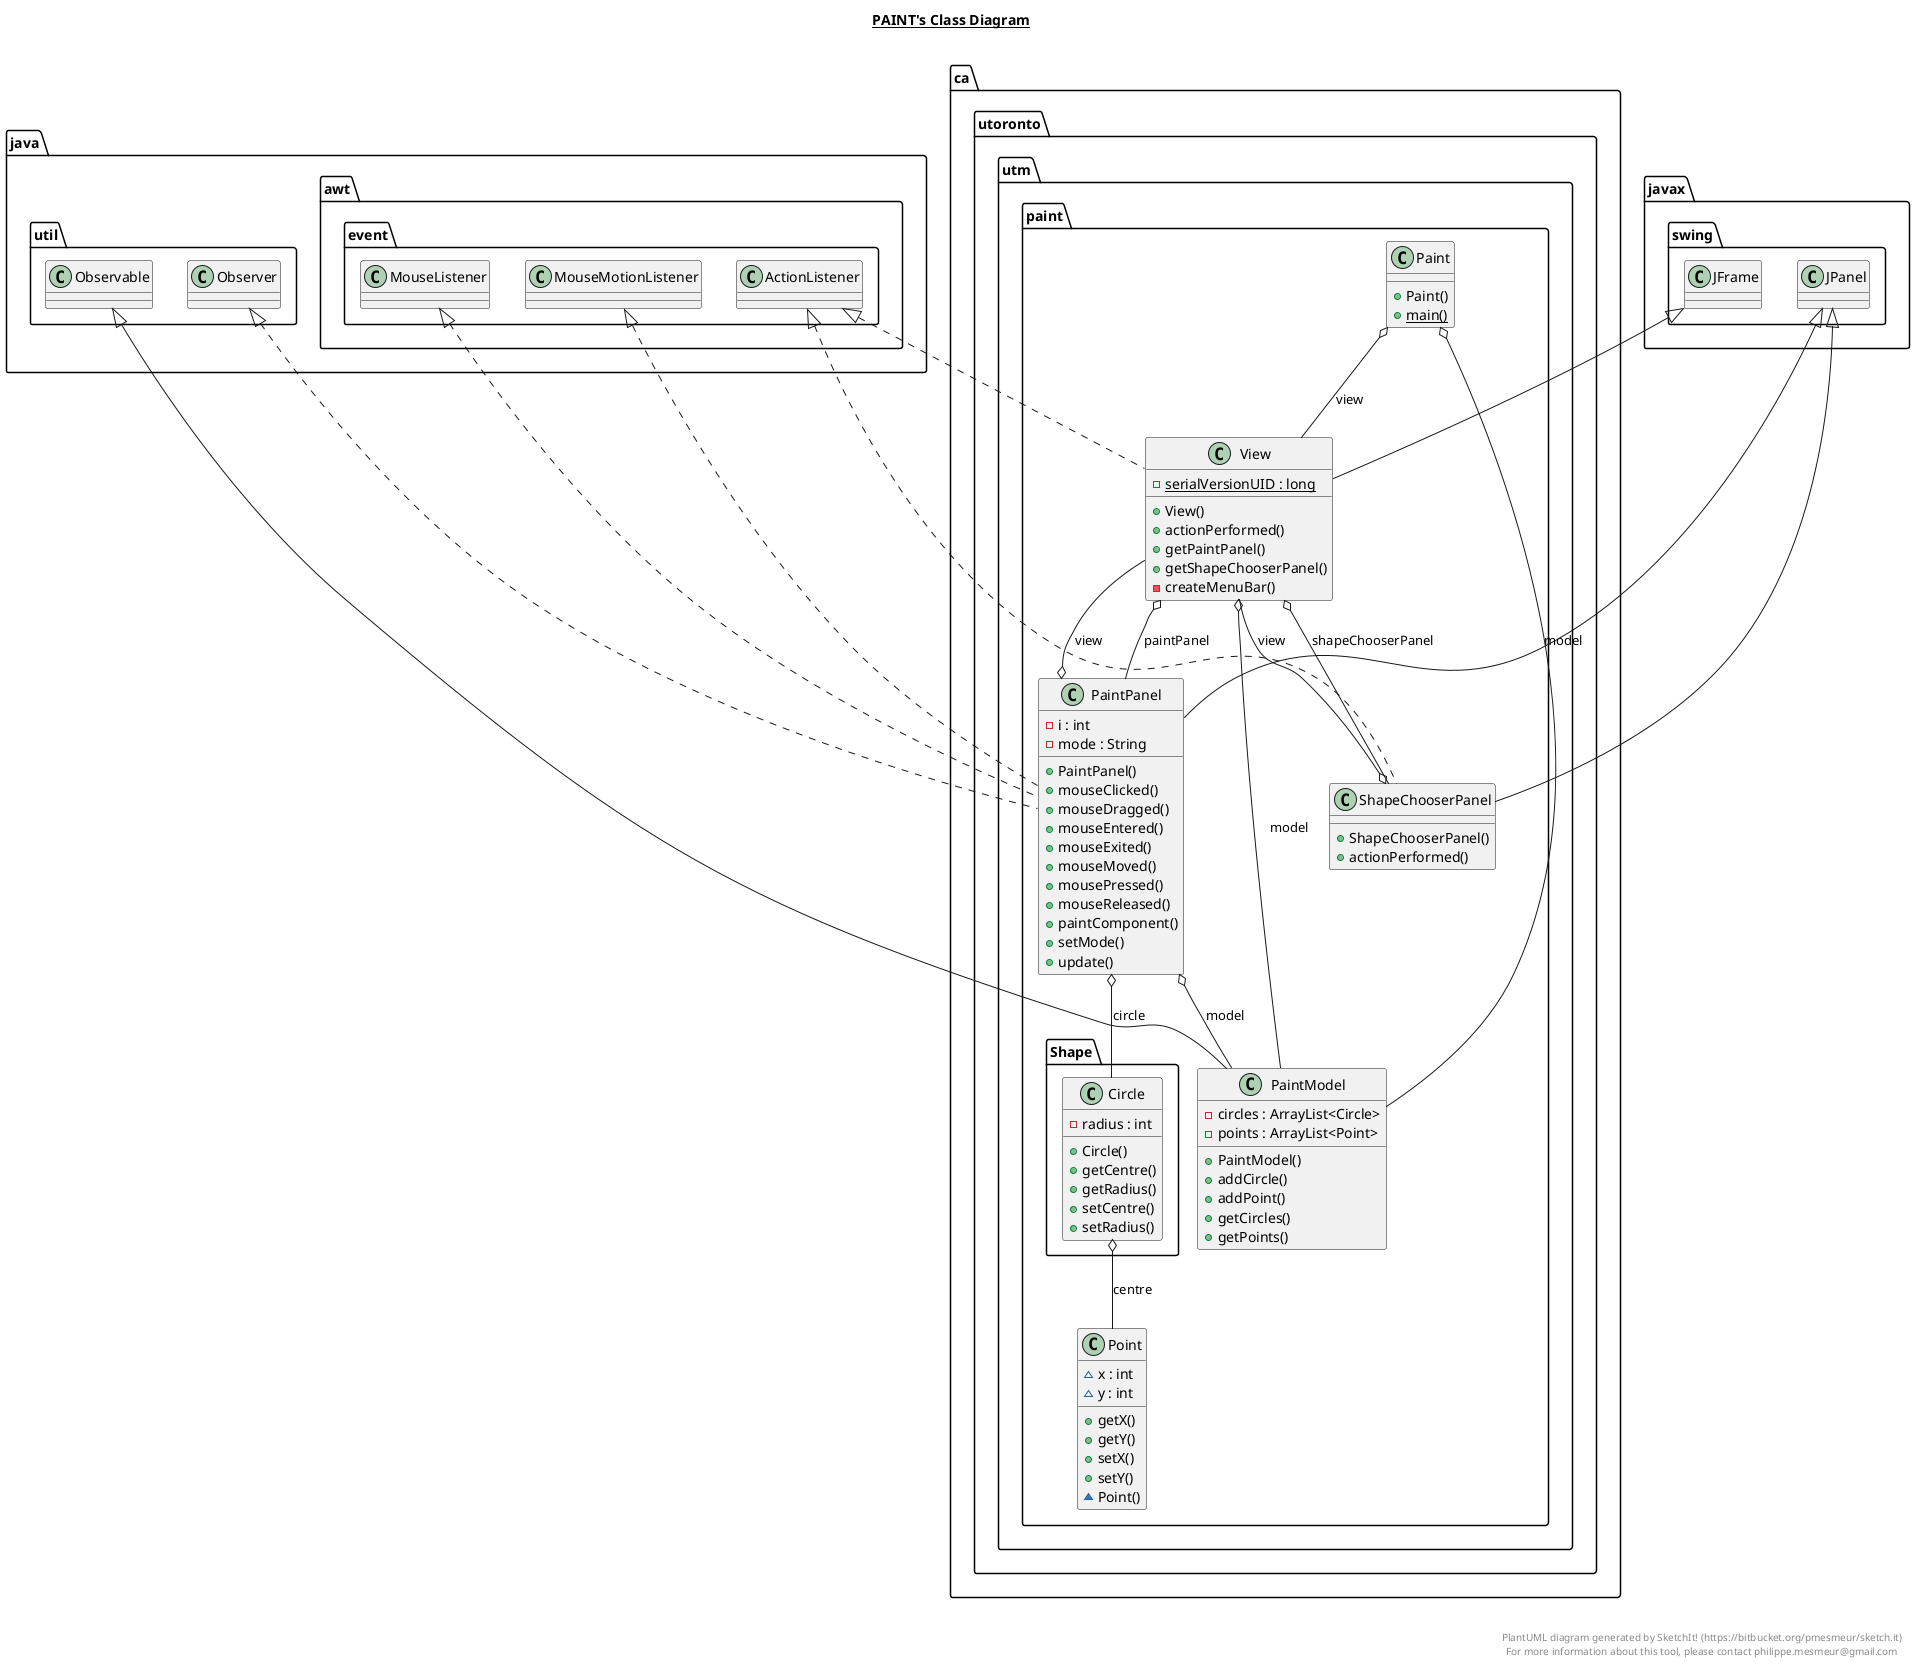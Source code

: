 @startuml

title __PAINT's Class Diagram__\n

  namespace ca.utoronto.utm.paint {
    class ca.utoronto.utm.paint.Shape.Circle {
        - radius : int
        + Circle()
        + getCentre()
        + getRadius()
        + setCentre()
        + setRadius()
    }
  }
  

  namespace ca.utoronto.utm.paint {
    class ca.utoronto.utm.paint.Paint {
        + Paint()
        {static} + main()
    }
  }
  

  namespace ca.utoronto.utm.paint {
    class ca.utoronto.utm.paint.PaintModel {
        - circles : ArrayList<Circle>
        - points : ArrayList<Point>
        + PaintModel()
        + addCircle()
        + addPoint()
        + getCircles()
        + getPoints()
    }
  }
  

  namespace ca.utoronto.utm.paint {
    class ca.utoronto.utm.paint.PaintPanel {
        - i : int
        - mode : String
        + PaintPanel()
        + mouseClicked()
        + mouseDragged()
        + mouseEntered()
        + mouseExited()
        + mouseMoved()
        + mousePressed()
        + mouseReleased()
        + paintComponent()
        + setMode()
        + update()
    }
  }
  

  namespace ca.utoronto.utm.paint {
    class ca.utoronto.utm.paint.Point {
        ~ x : int
        ~ y : int
        + getX()
        + getY()
        + setX()
        + setY()
        ~ Point()
    }
  }
  

  namespace ca.utoronto.utm.paint {
    class ca.utoronto.utm.paint.ShapeChooserPanel {
        + ShapeChooserPanel()
        + actionPerformed()
    }
  }
  

  namespace ca.utoronto.utm.paint {
    class ca.utoronto.utm.paint.View {
        {static} - serialVersionUID : long
        + View()
        + actionPerformed()
        + getPaintPanel()
        + getShapeChooserPanel()
        - createMenuBar()
    }
  }
  

  ca.utoronto.utm.paint.Shape.Circle o-- ca.utoronto.utm.paint.Point : centre
  ca.utoronto.utm.paint.Paint o-- ca.utoronto.utm.paint.PaintModel : model
  ca.utoronto.utm.paint.Paint o-- ca.utoronto.utm.paint.View : view
  ca.utoronto.utm.paint.PaintModel -up-|> java.util.Observable
  ca.utoronto.utm.paint.PaintPanel .up.|> java.awt.event.MouseListener
  ca.utoronto.utm.paint.PaintPanel .up.|> java.awt.event.MouseMotionListener
  ca.utoronto.utm.paint.PaintPanel .up.|> java.util.Observer
  ca.utoronto.utm.paint.PaintPanel -up-|> javax.swing.JPanel
  ca.utoronto.utm.paint.PaintPanel o-- ca.utoronto.utm.paint.Shape.Circle : circle
  ca.utoronto.utm.paint.PaintPanel o-- ca.utoronto.utm.paint.PaintModel : model
  ca.utoronto.utm.paint.PaintPanel o-- ca.utoronto.utm.paint.View : view
  ca.utoronto.utm.paint.ShapeChooserPanel .up.|> java.awt.event.ActionListener
  ca.utoronto.utm.paint.ShapeChooserPanel -up-|> javax.swing.JPanel
  ca.utoronto.utm.paint.ShapeChooserPanel o-- ca.utoronto.utm.paint.View : view
  ca.utoronto.utm.paint.View .up.|> java.awt.event.ActionListener
  ca.utoronto.utm.paint.View -up-|> javax.swing.JFrame
  ca.utoronto.utm.paint.View o-- ca.utoronto.utm.paint.PaintModel : model
  ca.utoronto.utm.paint.View o-- ca.utoronto.utm.paint.PaintPanel : paintPanel
  ca.utoronto.utm.paint.View o-- ca.utoronto.utm.paint.ShapeChooserPanel : shapeChooserPanel


right footer


PlantUML diagram generated by SketchIt! (https://bitbucket.org/pmesmeur/sketch.it)
For more information about this tool, please contact philippe.mesmeur@gmail.com
endfooter

@enduml
